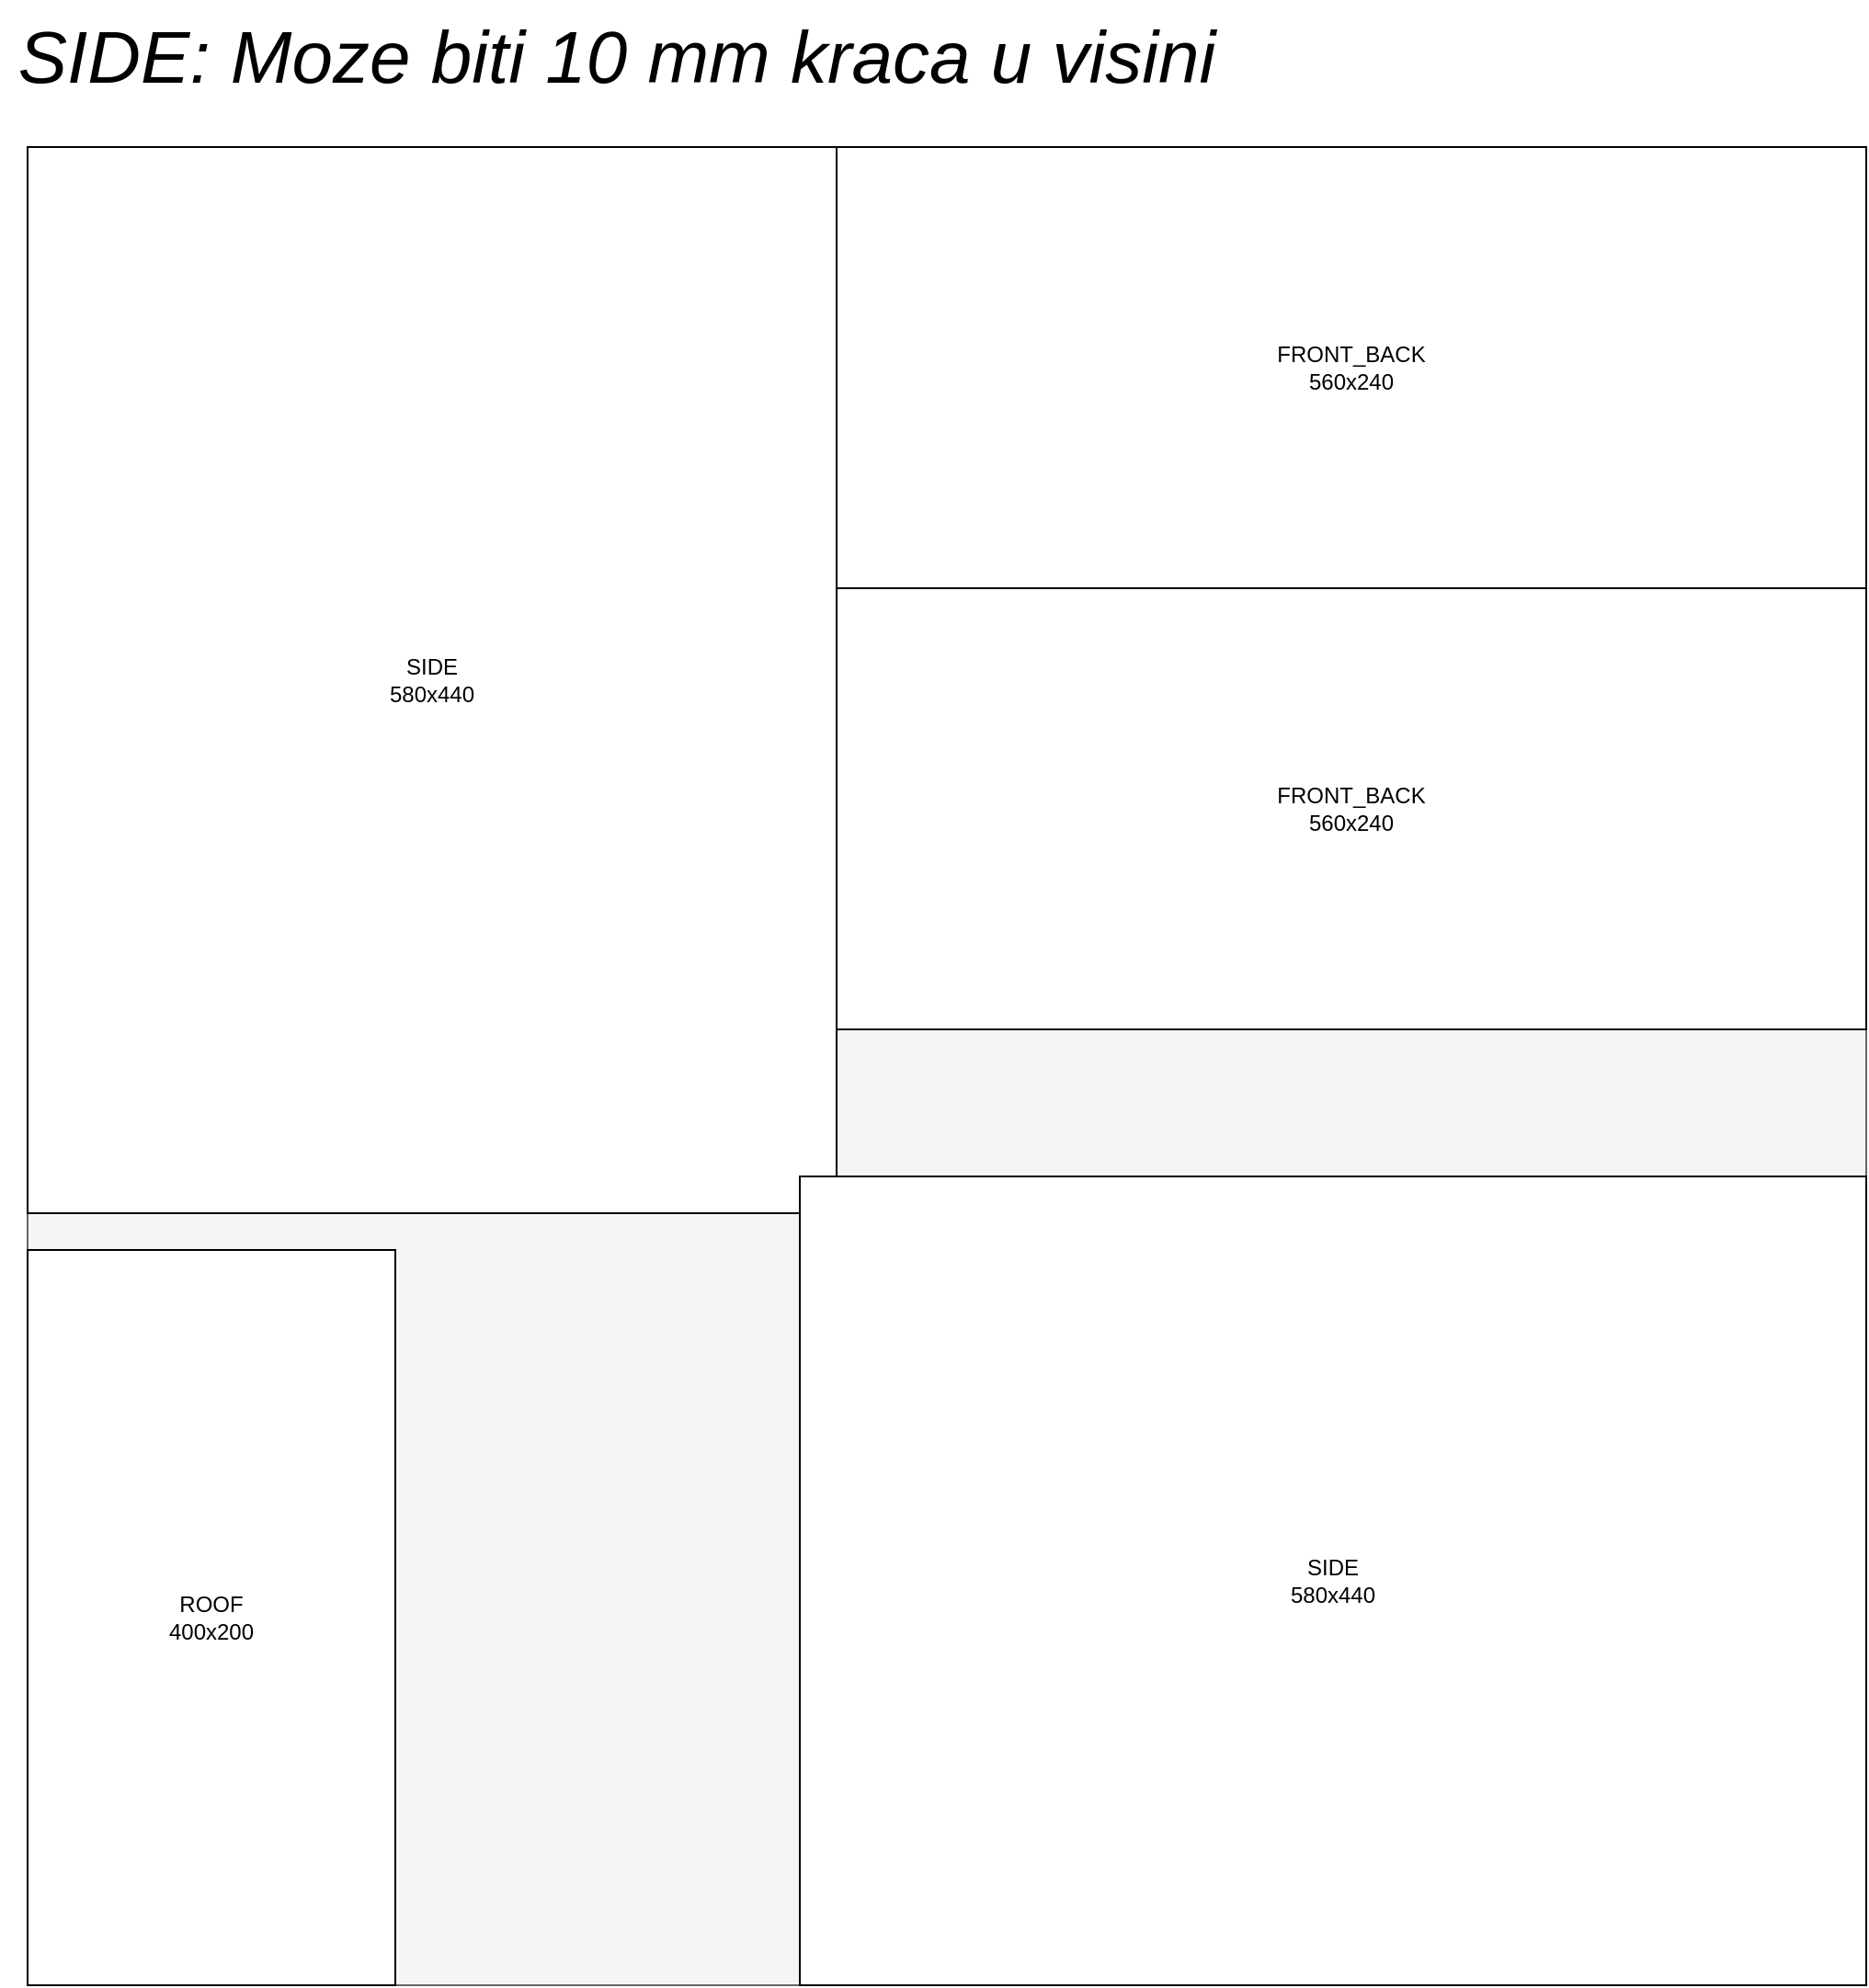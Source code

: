 <mxfile version="25.0.2">
  <diagram name="Page-1" id="ys-Hri1ApyIMiKLrZwE7">
    <mxGraphModel dx="1765" dy="1126" grid="1" gridSize="10" guides="1" tooltips="1" connect="1" arrows="1" fold="1" page="1" pageScale="1" pageWidth="850" pageHeight="1100" math="0" shadow="0">
      <root>
        <mxCell id="0" />
        <mxCell id="1" parent="0" />
        <mxCell id="skaA1Zrt6LJumLNAhpnK-6" value="&lt;font style=&quot;font-size: 29px;&quot;&gt;1000x1000&lt;/font&gt;" style="rounded=0;whiteSpace=wrap;html=1;verticalAlign=top;fillColor=#f5f5f5;fontColor=#333333;strokeColor=#666666;" vertex="1" parent="1">
          <mxGeometry x="620" y="310" width="1000" height="1000" as="geometry" />
        </mxCell>
        <mxCell id="skaA1Zrt6LJumLNAhpnK-1" value="SIDE&lt;div&gt;580x440&lt;/div&gt;" style="rounded=0;whiteSpace=wrap;html=1;" vertex="1" parent="1">
          <mxGeometry x="620" y="310" width="440" height="580" as="geometry" />
        </mxCell>
        <mxCell id="skaA1Zrt6LJumLNAhpnK-2" value="FRONT_BACK&lt;div&gt;560x240&lt;/div&gt;" style="rounded=0;whiteSpace=wrap;html=1;direction=south;" vertex="1" parent="1">
          <mxGeometry x="1060" y="550" width="560" height="240" as="geometry" />
        </mxCell>
        <mxCell id="skaA1Zrt6LJumLNAhpnK-3" value="ROOF&lt;div&gt;400x200&lt;/div&gt;" style="rounded=0;whiteSpace=wrap;html=1;" vertex="1" parent="1">
          <mxGeometry x="620" y="910" width="200" height="400" as="geometry" />
        </mxCell>
        <mxCell id="skaA1Zrt6LJumLNAhpnK-4" value="FRONT_BACK&lt;div&gt;560x240&lt;/div&gt;" style="rounded=0;whiteSpace=wrap;html=1;direction=south;" vertex="1" parent="1">
          <mxGeometry x="1060" y="310" width="560" height="240" as="geometry" />
        </mxCell>
        <mxCell id="skaA1Zrt6LJumLNAhpnK-5" value="SIDE&lt;div&gt;580x440&lt;/div&gt;" style="rounded=0;whiteSpace=wrap;html=1;direction=south;" vertex="1" parent="1">
          <mxGeometry x="1040" y="870" width="580" height="440" as="geometry" />
        </mxCell>
        <mxCell id="skaA1Zrt6LJumLNAhpnK-7" value="&lt;font style=&quot;font-size: 40px;&quot;&gt;SIDE: Moze biti 10 mm kraca u visini&lt;/font&gt;" style="text;html=1;align=center;verticalAlign=middle;resizable=0;points=[];autosize=1;strokeColor=none;fillColor=none;fontStyle=2" vertex="1" parent="1">
          <mxGeometry x="605" y="230" width="670" height="60" as="geometry" />
        </mxCell>
      </root>
    </mxGraphModel>
  </diagram>
</mxfile>
